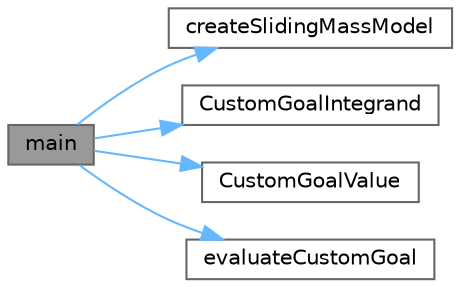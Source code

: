 digraph "main"
{
 // LATEX_PDF_SIZE
  bgcolor="transparent";
  edge [fontname=Helvetica,fontsize=10,labelfontname=Helvetica,labelfontsize=10];
  node [fontname=Helvetica,fontsize=10,shape=box,height=0.2,width=0.4];
  rankdir="LR";
  Node1 [id="Node000001",label="main",height=0.2,width=0.4,color="gray40", fillcolor="grey60", style="filled", fontcolor="black",tooltip=" "];
  Node1 -> Node2 [id="edge1_Node000001_Node000002",color="steelblue1",style="solid",tooltip=" "];
  Node2 [id="Node000002",label="createSlidingMassModel",height=0.2,width=0.4,color="grey40", fillcolor="white", style="filled",URL="$_prototype_custom_goal_8cpp.html#a398f003a329f2a001197286bb7d9f0f6",tooltip=" "];
  Node1 -> Node3 [id="edge2_Node000001_Node000003",color="steelblue1",style="solid",tooltip=" "];
  Node3 [id="Node000003",label="CustomGoalIntegrand",height=0.2,width=0.4,color="grey40", fillcolor="white", style="filled",URL="$_prototype_custom_goal_8cpp.html#a645eb5fd9f50c5db25787534831418d9",tooltip=" "];
  Node1 -> Node4 [id="edge3_Node000001_Node000004",color="steelblue1",style="solid",tooltip=" "];
  Node4 [id="Node000004",label="CustomGoalValue",height=0.2,width=0.4,color="grey40", fillcolor="white", style="filled",URL="$_prototype_custom_goal_8cpp.html#a87f525486173e8242686d9eb26260b7e",tooltip=" "];
  Node1 -> Node5 [id="edge4_Node000001_Node000005",color="steelblue1",style="solid",tooltip=" "];
  Node5 [id="Node000005",label="evaluateCustomGoal",height=0.2,width=0.4,color="grey40", fillcolor="white", style="filled",URL="$prototype__acceleration__goal_8m.html#aedece5b396e61b9581a61fa01a8acf21",tooltip=" "];
}
